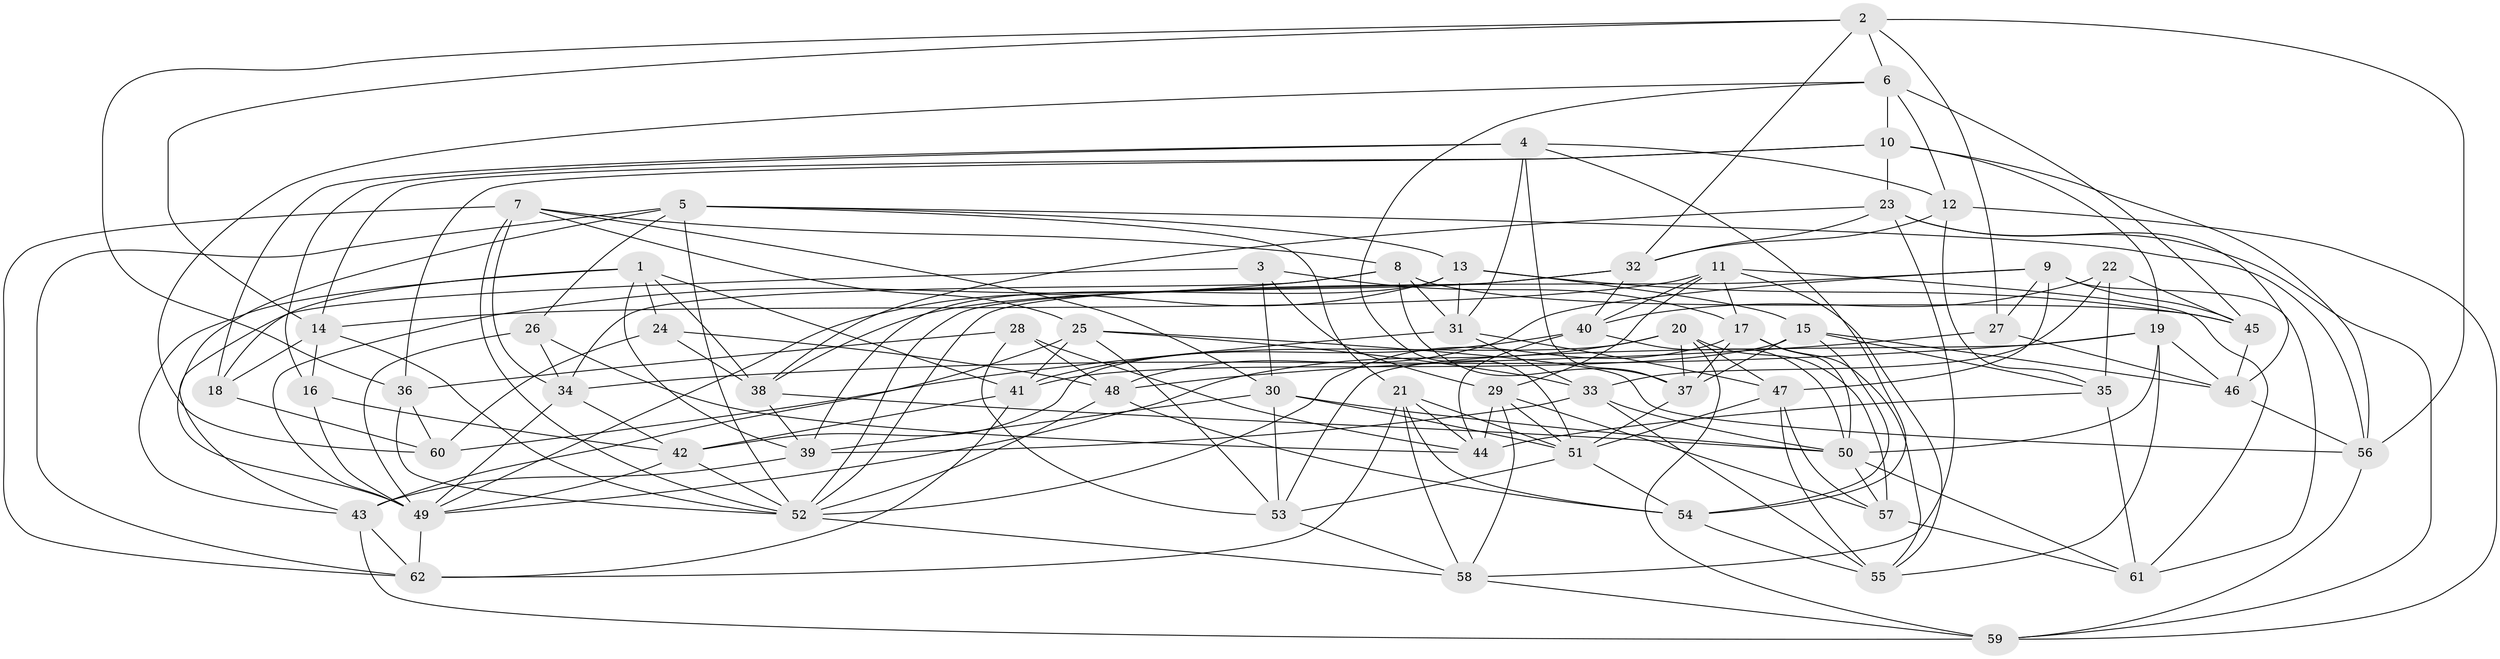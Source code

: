 // original degree distribution, {4: 1.0}
// Generated by graph-tools (version 1.1) at 2025/26/03/09/25 03:26:51]
// undirected, 62 vertices, 181 edges
graph export_dot {
graph [start="1"]
  node [color=gray90,style=filled];
  1;
  2;
  3;
  4;
  5;
  6;
  7;
  8;
  9;
  10;
  11;
  12;
  13;
  14;
  15;
  16;
  17;
  18;
  19;
  20;
  21;
  22;
  23;
  24;
  25;
  26;
  27;
  28;
  29;
  30;
  31;
  32;
  33;
  34;
  35;
  36;
  37;
  38;
  39;
  40;
  41;
  42;
  43;
  44;
  45;
  46;
  47;
  48;
  49;
  50;
  51;
  52;
  53;
  54;
  55;
  56;
  57;
  58;
  59;
  60;
  61;
  62;
  1 -- 18 [weight=1.0];
  1 -- 24 [weight=1.0];
  1 -- 38 [weight=1.0];
  1 -- 39 [weight=1.0];
  1 -- 41 [weight=1.0];
  1 -- 43 [weight=1.0];
  2 -- 6 [weight=1.0];
  2 -- 14 [weight=1.0];
  2 -- 27 [weight=1.0];
  2 -- 32 [weight=1.0];
  2 -- 36 [weight=1.0];
  2 -- 56 [weight=1.0];
  3 -- 17 [weight=1.0];
  3 -- 29 [weight=1.0];
  3 -- 30 [weight=1.0];
  3 -- 43 [weight=1.0];
  4 -- 12 [weight=1.0];
  4 -- 16 [weight=1.0];
  4 -- 18 [weight=1.0];
  4 -- 31 [weight=1.0];
  4 -- 37 [weight=1.0];
  4 -- 54 [weight=1.0];
  5 -- 13 [weight=1.0];
  5 -- 21 [weight=1.0];
  5 -- 26 [weight=1.0];
  5 -- 49 [weight=2.0];
  5 -- 52 [weight=1.0];
  5 -- 56 [weight=1.0];
  5 -- 62 [weight=1.0];
  6 -- 10 [weight=1.0];
  6 -- 12 [weight=1.0];
  6 -- 45 [weight=1.0];
  6 -- 51 [weight=1.0];
  6 -- 60 [weight=1.0];
  7 -- 8 [weight=1.0];
  7 -- 25 [weight=1.0];
  7 -- 30 [weight=1.0];
  7 -- 34 [weight=1.0];
  7 -- 52 [weight=1.0];
  7 -- 62 [weight=1.0];
  8 -- 31 [weight=1.0];
  8 -- 34 [weight=1.0];
  8 -- 37 [weight=1.0];
  8 -- 45 [weight=1.0];
  8 -- 49 [weight=1.0];
  9 -- 27 [weight=1.0];
  9 -- 45 [weight=1.0];
  9 -- 47 [weight=1.0];
  9 -- 48 [weight=1.0];
  9 -- 52 [weight=1.0];
  9 -- 61 [weight=1.0];
  10 -- 14 [weight=1.0];
  10 -- 19 [weight=1.0];
  10 -- 23 [weight=1.0];
  10 -- 36 [weight=1.0];
  10 -- 56 [weight=1.0];
  11 -- 14 [weight=1.0];
  11 -- 17 [weight=1.0];
  11 -- 29 [weight=1.0];
  11 -- 40 [weight=1.0];
  11 -- 55 [weight=1.0];
  11 -- 61 [weight=1.0];
  12 -- 32 [weight=1.0];
  12 -- 35 [weight=2.0];
  12 -- 59 [weight=1.0];
  13 -- 15 [weight=1.0];
  13 -- 31 [weight=1.0];
  13 -- 39 [weight=1.0];
  13 -- 45 [weight=1.0];
  13 -- 49 [weight=1.0];
  14 -- 16 [weight=1.0];
  14 -- 18 [weight=1.0];
  14 -- 52 [weight=1.0];
  15 -- 35 [weight=1.0];
  15 -- 37 [weight=1.0];
  15 -- 41 [weight=1.0];
  15 -- 46 [weight=1.0];
  15 -- 54 [weight=1.0];
  16 -- 42 [weight=1.0];
  16 -- 49 [weight=1.0];
  17 -- 37 [weight=1.0];
  17 -- 50 [weight=1.0];
  17 -- 52 [weight=1.0];
  17 -- 55 [weight=1.0];
  18 -- 60 [weight=1.0];
  19 -- 34 [weight=1.0];
  19 -- 46 [weight=1.0];
  19 -- 50 [weight=1.0];
  19 -- 53 [weight=1.0];
  19 -- 55 [weight=1.0];
  20 -- 37 [weight=1.0];
  20 -- 42 [weight=1.0];
  20 -- 47 [weight=1.0];
  20 -- 49 [weight=1.0];
  20 -- 57 [weight=1.0];
  20 -- 59 [weight=1.0];
  21 -- 44 [weight=1.0];
  21 -- 51 [weight=1.0];
  21 -- 54 [weight=1.0];
  21 -- 58 [weight=1.0];
  21 -- 62 [weight=1.0];
  22 -- 33 [weight=1.0];
  22 -- 35 [weight=1.0];
  22 -- 40 [weight=1.0];
  22 -- 45 [weight=1.0];
  23 -- 32 [weight=1.0];
  23 -- 38 [weight=1.0];
  23 -- 46 [weight=1.0];
  23 -- 58 [weight=1.0];
  23 -- 59 [weight=1.0];
  24 -- 38 [weight=1.0];
  24 -- 48 [weight=1.0];
  24 -- 60 [weight=1.0];
  25 -- 33 [weight=1.0];
  25 -- 41 [weight=1.0];
  25 -- 43 [weight=1.0];
  25 -- 53 [weight=1.0];
  25 -- 56 [weight=1.0];
  26 -- 34 [weight=1.0];
  26 -- 44 [weight=1.0];
  26 -- 49 [weight=1.0];
  27 -- 46 [weight=1.0];
  27 -- 48 [weight=1.0];
  28 -- 36 [weight=1.0];
  28 -- 44 [weight=1.0];
  28 -- 48 [weight=1.0];
  28 -- 53 [weight=1.0];
  29 -- 44 [weight=1.0];
  29 -- 51 [weight=1.0];
  29 -- 57 [weight=1.0];
  29 -- 58 [weight=1.0];
  30 -- 39 [weight=1.0];
  30 -- 50 [weight=1.0];
  30 -- 51 [weight=1.0];
  30 -- 53 [weight=1.0];
  31 -- 33 [weight=1.0];
  31 -- 47 [weight=1.0];
  31 -- 60 [weight=1.0];
  32 -- 38 [weight=1.0];
  32 -- 40 [weight=1.0];
  32 -- 52 [weight=1.0];
  33 -- 39 [weight=1.0];
  33 -- 50 [weight=1.0];
  33 -- 55 [weight=1.0];
  34 -- 42 [weight=1.0];
  34 -- 49 [weight=1.0];
  35 -- 44 [weight=1.0];
  35 -- 61 [weight=1.0];
  36 -- 52 [weight=1.0];
  36 -- 60 [weight=2.0];
  37 -- 51 [weight=1.0];
  38 -- 39 [weight=1.0];
  38 -- 50 [weight=1.0];
  39 -- 43 [weight=1.0];
  40 -- 41 [weight=1.0];
  40 -- 44 [weight=1.0];
  40 -- 50 [weight=1.0];
  41 -- 42 [weight=1.0];
  41 -- 62 [weight=1.0];
  42 -- 49 [weight=1.0];
  42 -- 52 [weight=1.0];
  43 -- 59 [weight=1.0];
  43 -- 62 [weight=1.0];
  45 -- 46 [weight=1.0];
  46 -- 56 [weight=1.0];
  47 -- 51 [weight=1.0];
  47 -- 55 [weight=1.0];
  47 -- 57 [weight=1.0];
  48 -- 52 [weight=1.0];
  48 -- 54 [weight=1.0];
  49 -- 62 [weight=1.0];
  50 -- 57 [weight=1.0];
  50 -- 61 [weight=1.0];
  51 -- 53 [weight=1.0];
  51 -- 54 [weight=1.0];
  52 -- 58 [weight=1.0];
  53 -- 58 [weight=1.0];
  54 -- 55 [weight=1.0];
  56 -- 59 [weight=1.0];
  57 -- 61 [weight=2.0];
  58 -- 59 [weight=1.0];
}

